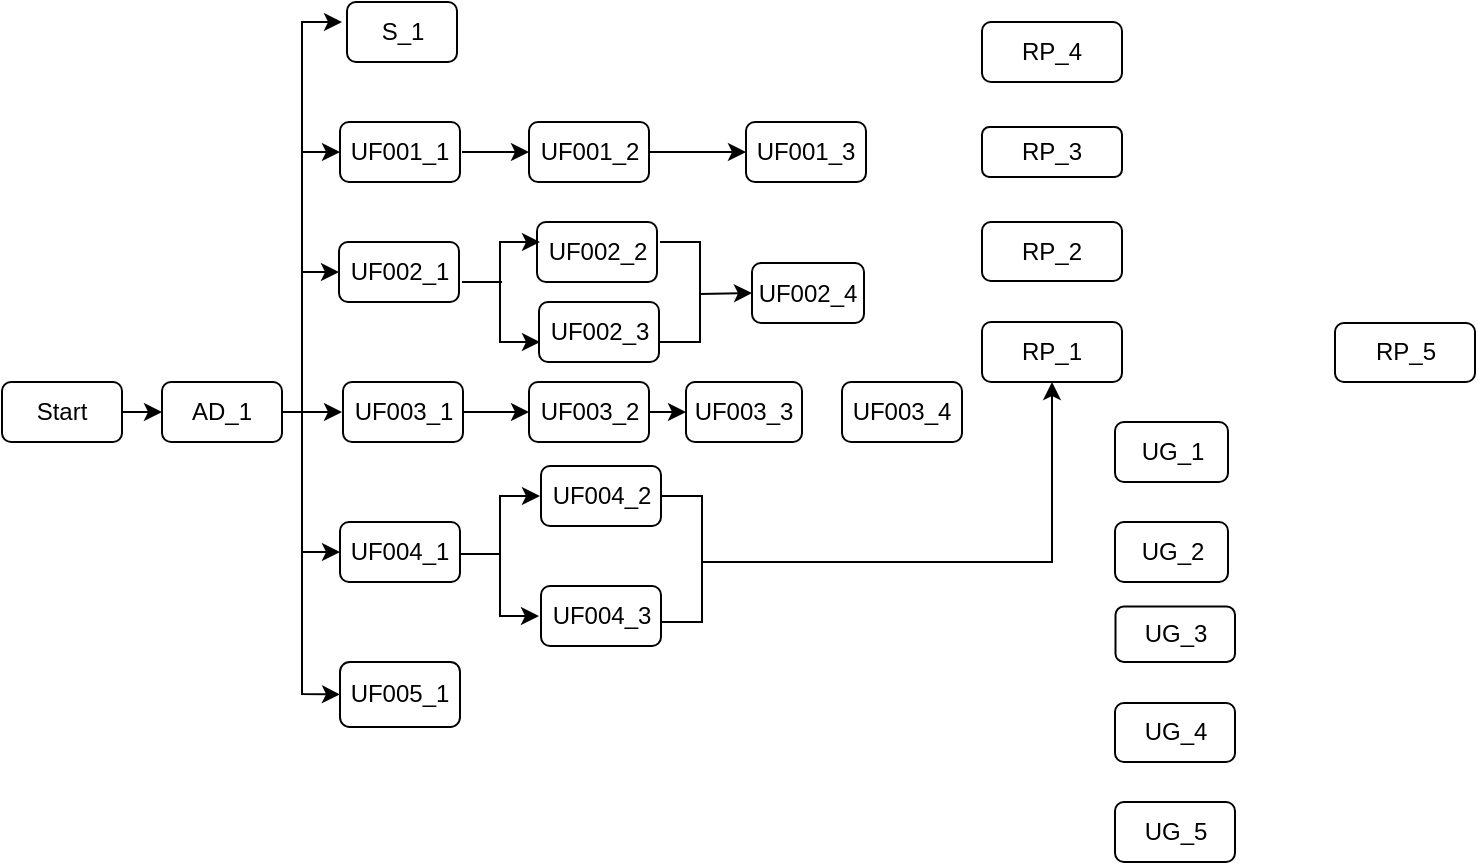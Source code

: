 <mxfile version="22.0.6" type="github">
  <diagram name="Page-1" id="TaU8kvTh95lOZqET93Vs">
    <mxGraphModel dx="954" dy="546" grid="1" gridSize="10" guides="1" tooltips="1" connect="1" arrows="1" fold="1" page="1" pageScale="1" pageWidth="827" pageHeight="1169" math="0" shadow="0">
      <root>
        <mxCell id="0" />
        <mxCell id="1" parent="0" />
        <mxCell id="pxdGUpeKW5qWhiQJFbSN-3" value="AD_1" style="rounded=1;whiteSpace=wrap;html=1;" parent="1" vertex="1">
          <mxGeometry x="90" y="440" width="60" height="30" as="geometry" />
        </mxCell>
        <mxCell id="pxdGUpeKW5qWhiQJFbSN-4" value="UF001_1" style="rounded=1;whiteSpace=wrap;html=1;" parent="1" vertex="1">
          <mxGeometry x="179" y="310" width="60" height="30" as="geometry" />
        </mxCell>
        <mxCell id="pxdGUpeKW5qWhiQJFbSN-5" value="UF002_3" style="rounded=1;whiteSpace=wrap;html=1;" parent="1" vertex="1">
          <mxGeometry x="278.5" y="400" width="60" height="30" as="geometry" />
        </mxCell>
        <mxCell id="pxdGUpeKW5qWhiQJFbSN-6" value="UF001_3" style="rounded=1;whiteSpace=wrap;html=1;" parent="1" vertex="1">
          <mxGeometry x="382" y="310" width="60" height="30" as="geometry" />
        </mxCell>
        <mxCell id="pxdGUpeKW5qWhiQJFbSN-7" value="Start" style="rounded=1;whiteSpace=wrap;html=1;" parent="1" vertex="1">
          <mxGeometry x="10" y="440" width="60" height="30" as="geometry" />
        </mxCell>
        <mxCell id="pxdGUpeKW5qWhiQJFbSN-8" value="UF001_2" style="rounded=1;whiteSpace=wrap;html=1;" parent="1" vertex="1">
          <mxGeometry x="273.5" y="310" width="60" height="30" as="geometry" />
        </mxCell>
        <mxCell id="pxdGUpeKW5qWhiQJFbSN-9" value="UF002_1" style="rounded=1;whiteSpace=wrap;html=1;" parent="1" vertex="1">
          <mxGeometry x="178.5" y="370" width="60" height="30" as="geometry" />
        </mxCell>
        <mxCell id="pxdGUpeKW5qWhiQJFbSN-10" value="UF005_1" style="rounded=1;whiteSpace=wrap;html=1;" parent="1" vertex="1">
          <mxGeometry x="179" y="580" width="60" height="32.5" as="geometry" />
        </mxCell>
        <mxCell id="pxdGUpeKW5qWhiQJFbSN-11" value="RP_1" style="rounded=1;whiteSpace=wrap;html=1;" parent="1" vertex="1">
          <mxGeometry x="500" y="410" width="70" height="30" as="geometry" />
        </mxCell>
        <mxCell id="pxdGUpeKW5qWhiQJFbSN-12" value="UG_1&lt;br&gt;" style="rounded=1;whiteSpace=wrap;html=1;" parent="1" vertex="1">
          <mxGeometry x="566.5" y="460" width="56.5" height="30" as="geometry" />
        </mxCell>
        <mxCell id="pxdGUpeKW5qWhiQJFbSN-13" value="S_1" style="rounded=1;whiteSpace=wrap;html=1;" parent="1" vertex="1">
          <mxGeometry x="182.5" y="250" width="55" height="30" as="geometry" />
        </mxCell>
        <mxCell id="pxdGUpeKW5qWhiQJFbSN-14" value="UF002_2" style="rounded=1;whiteSpace=wrap;html=1;" parent="1" vertex="1">
          <mxGeometry x="277.5" y="360" width="60" height="30" as="geometry" />
        </mxCell>
        <mxCell id="pxdGUpeKW5qWhiQJFbSN-19" value="UF003_1" style="rounded=1;whiteSpace=wrap;html=1;" parent="1" vertex="1">
          <mxGeometry x="180.5" y="440" width="60" height="30" as="geometry" />
        </mxCell>
        <mxCell id="pxdGUpeKW5qWhiQJFbSN-21" value="UF003_3" style="rounded=1;whiteSpace=wrap;html=1;" parent="1" vertex="1">
          <mxGeometry x="352" y="440" width="58" height="30" as="geometry" />
        </mxCell>
        <mxCell id="pxdGUpeKW5qWhiQJFbSN-23" value="UF004_1" style="rounded=1;whiteSpace=wrap;html=1;" parent="1" vertex="1">
          <mxGeometry x="179" y="510" width="60" height="30" as="geometry" />
        </mxCell>
        <mxCell id="pxdGUpeKW5qWhiQJFbSN-24" value="UF004_2" style="rounded=1;whiteSpace=wrap;html=1;" parent="1" vertex="1">
          <mxGeometry x="279.5" y="482" width="60" height="30" as="geometry" />
        </mxCell>
        <mxCell id="pxdGUpeKW5qWhiQJFbSN-25" value="UF004_3" style="rounded=1;whiteSpace=wrap;html=1;" parent="1" vertex="1">
          <mxGeometry x="279.5" y="542" width="60" height="30" as="geometry" />
        </mxCell>
        <mxCell id="pxdGUpeKW5qWhiQJFbSN-26" value="RP_2" style="rounded=1;whiteSpace=wrap;html=1;" parent="1" vertex="1">
          <mxGeometry x="500" y="360" width="70" height="29.5" as="geometry" />
        </mxCell>
        <mxCell id="pxdGUpeKW5qWhiQJFbSN-27" value="RP_3" style="rounded=1;whiteSpace=wrap;html=1;" parent="1" vertex="1">
          <mxGeometry x="500" y="312.5" width="70" height="25" as="geometry" />
        </mxCell>
        <mxCell id="pxdGUpeKW5qWhiQJFbSN-28" value="RP_4" style="rounded=1;whiteSpace=wrap;html=1;" parent="1" vertex="1">
          <mxGeometry x="500" y="260" width="70" height="30" as="geometry" />
        </mxCell>
        <mxCell id="pxdGUpeKW5qWhiQJFbSN-29" value="RP_5" style="rounded=1;whiteSpace=wrap;html=1;" parent="1" vertex="1">
          <mxGeometry x="676.5" y="410.5" width="70" height="29.5" as="geometry" />
        </mxCell>
        <mxCell id="pxdGUpeKW5qWhiQJFbSN-31" value="UG_2" style="rounded=1;whiteSpace=wrap;html=1;" parent="1" vertex="1">
          <mxGeometry x="566.5" y="510" width="56.5" height="30" as="geometry" />
        </mxCell>
        <mxCell id="pxdGUpeKW5qWhiQJFbSN-32" value="UG_3" style="rounded=1;whiteSpace=wrap;html=1;" parent="1" vertex="1">
          <mxGeometry x="566.75" y="552.25" width="59.75" height="27.75" as="geometry" />
        </mxCell>
        <mxCell id="pxdGUpeKW5qWhiQJFbSN-33" value="UG_4" style="rounded=1;whiteSpace=wrap;html=1;" parent="1" vertex="1">
          <mxGeometry x="566.5" y="600.5" width="60" height="29.5" as="geometry" />
        </mxCell>
        <mxCell id="pxdGUpeKW5qWhiQJFbSN-34" value="UG_5" style="rounded=1;whiteSpace=wrap;html=1;" parent="1" vertex="1">
          <mxGeometry x="566.5" y="650" width="60" height="30" as="geometry" />
        </mxCell>
        <mxCell id="Iaz2ENsVHQpy9_ZsfCBn-1" value="UF003_2" style="rounded=1;whiteSpace=wrap;html=1;" vertex="1" parent="1">
          <mxGeometry x="273.5" y="440" width="60" height="30" as="geometry" />
        </mxCell>
        <mxCell id="Iaz2ENsVHQpy9_ZsfCBn-2" value="UF002_4" style="rounded=1;whiteSpace=wrap;html=1;" vertex="1" parent="1">
          <mxGeometry x="385" y="380.5" width="56" height="30" as="geometry" />
        </mxCell>
        <mxCell id="Iaz2ENsVHQpy9_ZsfCBn-3" value="UF003_4" style="rounded=1;whiteSpace=wrap;html=1;" vertex="1" parent="1">
          <mxGeometry x="430" y="440" width="60" height="30" as="geometry" />
        </mxCell>
        <mxCell id="Iaz2ENsVHQpy9_ZsfCBn-11" value="" style="endArrow=classic;html=1;rounded=0;entryX=0;entryY=0.5;entryDx=0;entryDy=0;" edge="1" parent="1" target="pxdGUpeKW5qWhiQJFbSN-3">
          <mxGeometry width="50" height="50" relative="1" as="geometry">
            <mxPoint x="70" y="455" as="sourcePoint" />
            <mxPoint x="120" y="405" as="targetPoint" />
          </mxGeometry>
        </mxCell>
        <mxCell id="Iaz2ENsVHQpy9_ZsfCBn-15" value="" style="endArrow=classic;startArrow=classic;html=1;rounded=0;exitX=0;exitY=0.5;exitDx=0;exitDy=0;" edge="1" parent="1" source="pxdGUpeKW5qWhiQJFbSN-10">
          <mxGeometry width="50" height="50" relative="1" as="geometry">
            <mxPoint x="160" y="600.505" as="sourcePoint" />
            <mxPoint x="180" y="260" as="targetPoint" />
            <Array as="points">
              <mxPoint x="160" y="596" />
              <mxPoint x="160" y="260" />
            </Array>
          </mxGeometry>
        </mxCell>
        <mxCell id="Iaz2ENsVHQpy9_ZsfCBn-16" value="" style="endArrow=classic;html=1;rounded=0;entryX=0;entryY=0.5;entryDx=0;entryDy=0;" edge="1" parent="1" target="pxdGUpeKW5qWhiQJFbSN-4">
          <mxGeometry width="50" height="50" relative="1" as="geometry">
            <mxPoint x="160" y="325" as="sourcePoint" />
            <mxPoint x="210" y="280" as="targetPoint" />
          </mxGeometry>
        </mxCell>
        <mxCell id="Iaz2ENsVHQpy9_ZsfCBn-17" value="" style="endArrow=classic;html=1;rounded=0;entryX=0;entryY=0.5;entryDx=0;entryDy=0;" edge="1" parent="1" target="pxdGUpeKW5qWhiQJFbSN-9">
          <mxGeometry width="50" height="50" relative="1" as="geometry">
            <mxPoint x="160" y="385" as="sourcePoint" />
            <mxPoint x="210" y="340" as="targetPoint" />
          </mxGeometry>
        </mxCell>
        <mxCell id="Iaz2ENsVHQpy9_ZsfCBn-19" value="" style="endArrow=classic;html=1;rounded=0;entryX=0;entryY=0.5;entryDx=0;entryDy=0;" edge="1" parent="1" target="pxdGUpeKW5qWhiQJFbSN-23">
          <mxGeometry width="50" height="50" relative="1" as="geometry">
            <mxPoint x="160" y="525" as="sourcePoint" />
            <mxPoint x="210" y="480" as="targetPoint" />
          </mxGeometry>
        </mxCell>
        <mxCell id="Iaz2ENsVHQpy9_ZsfCBn-20" value="" style="endArrow=classic;html=1;rounded=0;" edge="1" parent="1">
          <mxGeometry width="50" height="50" relative="1" as="geometry">
            <mxPoint x="160" y="455" as="sourcePoint" />
            <mxPoint x="180" y="455" as="targetPoint" />
          </mxGeometry>
        </mxCell>
        <mxCell id="Iaz2ENsVHQpy9_ZsfCBn-22" value="" style="endArrow=none;html=1;rounded=0;exitX=1;exitY=0.5;exitDx=0;exitDy=0;" edge="1" parent="1" source="pxdGUpeKW5qWhiQJFbSN-3">
          <mxGeometry width="50" height="50" relative="1" as="geometry">
            <mxPoint x="150" y="500" as="sourcePoint" />
            <mxPoint x="160" y="455" as="targetPoint" />
          </mxGeometry>
        </mxCell>
        <mxCell id="Iaz2ENsVHQpy9_ZsfCBn-23" value="" style="endArrow=classic;html=1;rounded=0;entryX=0;entryY=0.5;entryDx=0;entryDy=0;" edge="1" parent="1" target="pxdGUpeKW5qWhiQJFbSN-8">
          <mxGeometry width="50" height="50" relative="1" as="geometry">
            <mxPoint x="240" y="325" as="sourcePoint" />
            <mxPoint x="290" y="280" as="targetPoint" />
          </mxGeometry>
        </mxCell>
        <mxCell id="Iaz2ENsVHQpy9_ZsfCBn-26" value="" style="endArrow=classic;startArrow=classic;html=1;rounded=0;" edge="1" parent="1">
          <mxGeometry width="50" height="50" relative="1" as="geometry">
            <mxPoint x="279" y="420" as="sourcePoint" />
            <mxPoint x="279" y="370" as="targetPoint" />
            <Array as="points">
              <mxPoint x="259" y="420" />
              <mxPoint x="259" y="370" />
            </Array>
          </mxGeometry>
        </mxCell>
        <mxCell id="Iaz2ENsVHQpy9_ZsfCBn-29" value="" style="endArrow=none;html=1;rounded=0;" edge="1" parent="1">
          <mxGeometry width="50" height="50" relative="1" as="geometry">
            <mxPoint x="240" y="390" as="sourcePoint" />
            <mxPoint x="260" y="390" as="targetPoint" />
          </mxGeometry>
        </mxCell>
        <mxCell id="Iaz2ENsVHQpy9_ZsfCBn-30" value="" style="endArrow=classic;html=1;rounded=0;entryX=0;entryY=0.5;entryDx=0;entryDy=0;exitX=1;exitY=0.5;exitDx=0;exitDy=0;" edge="1" parent="1" source="pxdGUpeKW5qWhiQJFbSN-19" target="Iaz2ENsVHQpy9_ZsfCBn-1">
          <mxGeometry width="50" height="50" relative="1" as="geometry">
            <mxPoint x="240" y="460" as="sourcePoint" />
            <mxPoint x="290" y="410" as="targetPoint" />
          </mxGeometry>
        </mxCell>
        <mxCell id="Iaz2ENsVHQpy9_ZsfCBn-31" value="" style="endArrow=classic;html=1;rounded=0;entryX=0;entryY=0.5;entryDx=0;entryDy=0;exitX=1;exitY=0.5;exitDx=0;exitDy=0;" edge="1" parent="1" source="Iaz2ENsVHQpy9_ZsfCBn-1" target="pxdGUpeKW5qWhiQJFbSN-21">
          <mxGeometry width="50" height="50" relative="1" as="geometry">
            <mxPoint x="340" y="455" as="sourcePoint" />
            <mxPoint x="390" y="400" as="targetPoint" />
          </mxGeometry>
        </mxCell>
        <mxCell id="Iaz2ENsVHQpy9_ZsfCBn-36" value="" style="endArrow=none;html=1;rounded=0;" edge="1" parent="1">
          <mxGeometry width="50" height="50" relative="1" as="geometry">
            <mxPoint x="339" y="420" as="sourcePoint" />
            <mxPoint x="339" y="370" as="targetPoint" />
            <Array as="points">
              <mxPoint x="359" y="420" />
              <mxPoint x="359" y="370" />
            </Array>
          </mxGeometry>
        </mxCell>
        <mxCell id="Iaz2ENsVHQpy9_ZsfCBn-37" value="" style="endArrow=classic;html=1;rounded=0;entryX=0;entryY=0.5;entryDx=0;entryDy=0;" edge="1" parent="1" target="Iaz2ENsVHQpy9_ZsfCBn-2">
          <mxGeometry width="50" height="50" relative="1" as="geometry">
            <mxPoint x="359" y="396" as="sourcePoint" />
            <mxPoint x="409" y="349.75" as="targetPoint" />
          </mxGeometry>
        </mxCell>
        <mxCell id="Iaz2ENsVHQpy9_ZsfCBn-38" value="" style="endArrow=classic;html=1;rounded=0;exitX=1;exitY=0.5;exitDx=0;exitDy=0;entryX=0;entryY=0.5;entryDx=0;entryDy=0;" edge="1" parent="1" source="pxdGUpeKW5qWhiQJFbSN-8" target="pxdGUpeKW5qWhiQJFbSN-6">
          <mxGeometry width="50" height="50" relative="1" as="geometry">
            <mxPoint x="340" y="310" as="sourcePoint" />
            <mxPoint x="390" y="260" as="targetPoint" />
          </mxGeometry>
        </mxCell>
        <mxCell id="Iaz2ENsVHQpy9_ZsfCBn-41" value="" style="endArrow=classic;startArrow=classic;html=1;rounded=0;exitX=0;exitY=0.5;exitDx=0;exitDy=0;" edge="1" parent="1">
          <mxGeometry width="50" height="50" relative="1" as="geometry">
            <mxPoint x="278.5" y="557" as="sourcePoint" />
            <mxPoint x="279" y="497" as="targetPoint" />
            <Array as="points">
              <mxPoint x="259" y="557" />
              <mxPoint x="259" y="497" />
            </Array>
          </mxGeometry>
        </mxCell>
        <mxCell id="Iaz2ENsVHQpy9_ZsfCBn-44" value="" style="endArrow=none;html=1;rounded=0;" edge="1" parent="1">
          <mxGeometry width="50" height="50" relative="1" as="geometry">
            <mxPoint x="239" y="526" as="sourcePoint" />
            <mxPoint x="259" y="526" as="targetPoint" />
          </mxGeometry>
        </mxCell>
        <mxCell id="Iaz2ENsVHQpy9_ZsfCBn-45" value="" style="endArrow=none;html=1;rounded=0;exitX=1;exitY=0.5;exitDx=0;exitDy=0;" edge="1" parent="1" source="pxdGUpeKW5qWhiQJFbSN-24">
          <mxGeometry width="50" height="50" relative="1" as="geometry">
            <mxPoint x="380" y="550" as="sourcePoint" />
            <mxPoint x="340" y="560" as="targetPoint" />
            <Array as="points">
              <mxPoint x="360" y="497" />
              <mxPoint x="360" y="560" />
            </Array>
          </mxGeometry>
        </mxCell>
        <mxCell id="Iaz2ENsVHQpy9_ZsfCBn-46" value="" style="endArrow=classic;html=1;rounded=0;entryX=0.5;entryY=1;entryDx=0;entryDy=0;" edge="1" parent="1" target="pxdGUpeKW5qWhiQJFbSN-11">
          <mxGeometry width="50" height="50" relative="1" as="geometry">
            <mxPoint x="360" y="530" as="sourcePoint" />
            <mxPoint x="410" y="480" as="targetPoint" />
            <Array as="points">
              <mxPoint x="535" y="530" />
            </Array>
          </mxGeometry>
        </mxCell>
      </root>
    </mxGraphModel>
  </diagram>
</mxfile>
